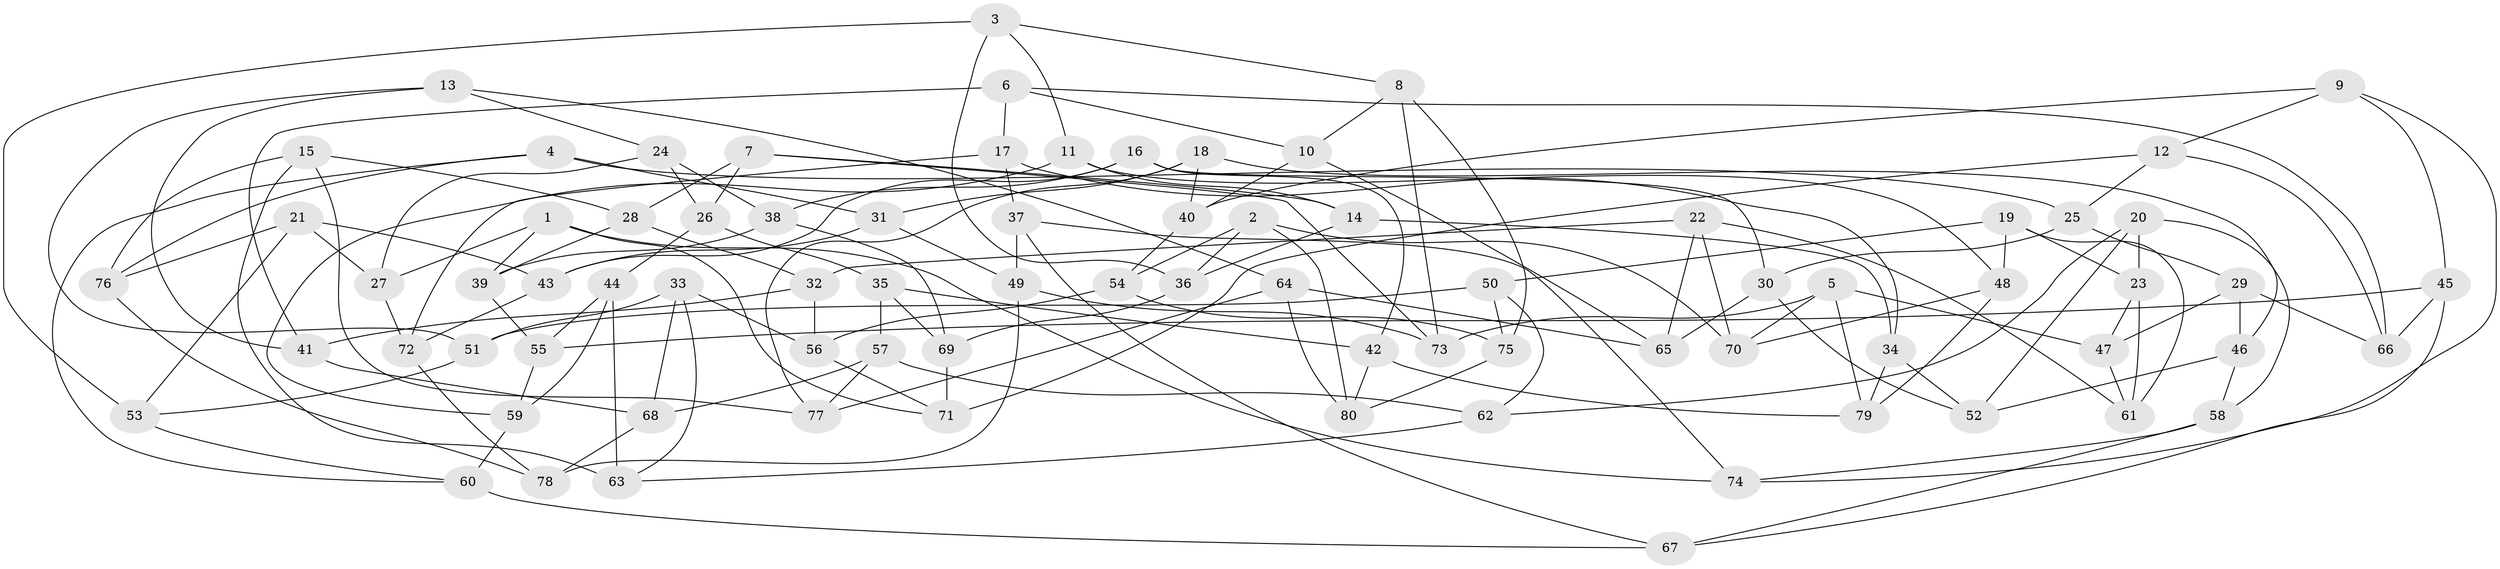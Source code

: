 // Generated by graph-tools (version 1.1) at 2025/16/03/09/25 04:16:22]
// undirected, 80 vertices, 160 edges
graph export_dot {
graph [start="1"]
  node [color=gray90,style=filled];
  1;
  2;
  3;
  4;
  5;
  6;
  7;
  8;
  9;
  10;
  11;
  12;
  13;
  14;
  15;
  16;
  17;
  18;
  19;
  20;
  21;
  22;
  23;
  24;
  25;
  26;
  27;
  28;
  29;
  30;
  31;
  32;
  33;
  34;
  35;
  36;
  37;
  38;
  39;
  40;
  41;
  42;
  43;
  44;
  45;
  46;
  47;
  48;
  49;
  50;
  51;
  52;
  53;
  54;
  55;
  56;
  57;
  58;
  59;
  60;
  61;
  62;
  63;
  64;
  65;
  66;
  67;
  68;
  69;
  70;
  71;
  72;
  73;
  74;
  75;
  76;
  77;
  78;
  79;
  80;
  1 -- 71;
  1 -- 74;
  1 -- 27;
  1 -- 39;
  2 -- 54;
  2 -- 80;
  2 -- 36;
  2 -- 70;
  3 -- 53;
  3 -- 11;
  3 -- 36;
  3 -- 8;
  4 -- 76;
  4 -- 31;
  4 -- 60;
  4 -- 25;
  5 -- 70;
  5 -- 73;
  5 -- 79;
  5 -- 47;
  6 -- 66;
  6 -- 41;
  6 -- 10;
  6 -- 17;
  7 -- 14;
  7 -- 73;
  7 -- 28;
  7 -- 26;
  8 -- 73;
  8 -- 75;
  8 -- 10;
  9 -- 74;
  9 -- 12;
  9 -- 45;
  9 -- 40;
  10 -- 40;
  10 -- 65;
  11 -- 14;
  11 -- 48;
  11 -- 59;
  12 -- 25;
  12 -- 66;
  12 -- 71;
  13 -- 24;
  13 -- 51;
  13 -- 41;
  13 -- 64;
  14 -- 36;
  14 -- 34;
  15 -- 28;
  15 -- 76;
  15 -- 77;
  15 -- 63;
  16 -- 30;
  16 -- 42;
  16 -- 38;
  16 -- 43;
  17 -- 72;
  17 -- 34;
  17 -- 37;
  18 -- 31;
  18 -- 46;
  18 -- 40;
  18 -- 77;
  19 -- 48;
  19 -- 23;
  19 -- 50;
  19 -- 61;
  20 -- 62;
  20 -- 58;
  20 -- 52;
  20 -- 23;
  21 -- 53;
  21 -- 27;
  21 -- 76;
  21 -- 43;
  22 -- 61;
  22 -- 65;
  22 -- 70;
  22 -- 32;
  23 -- 61;
  23 -- 47;
  24 -- 38;
  24 -- 27;
  24 -- 26;
  25 -- 30;
  25 -- 29;
  26 -- 44;
  26 -- 35;
  27 -- 72;
  28 -- 32;
  28 -- 39;
  29 -- 47;
  29 -- 66;
  29 -- 46;
  30 -- 52;
  30 -- 65;
  31 -- 49;
  31 -- 43;
  32 -- 56;
  32 -- 41;
  33 -- 63;
  33 -- 68;
  33 -- 56;
  33 -- 51;
  34 -- 79;
  34 -- 52;
  35 -- 69;
  35 -- 42;
  35 -- 57;
  36 -- 69;
  37 -- 74;
  37 -- 49;
  37 -- 67;
  38 -- 69;
  38 -- 39;
  39 -- 55;
  40 -- 54;
  41 -- 68;
  42 -- 79;
  42 -- 80;
  43 -- 72;
  44 -- 55;
  44 -- 63;
  44 -- 59;
  45 -- 67;
  45 -- 66;
  45 -- 55;
  46 -- 52;
  46 -- 58;
  47 -- 61;
  48 -- 79;
  48 -- 70;
  49 -- 78;
  49 -- 73;
  50 -- 51;
  50 -- 75;
  50 -- 62;
  51 -- 53;
  53 -- 60;
  54 -- 75;
  54 -- 56;
  55 -- 59;
  56 -- 71;
  57 -- 77;
  57 -- 62;
  57 -- 68;
  58 -- 74;
  58 -- 67;
  59 -- 60;
  60 -- 67;
  62 -- 63;
  64 -- 77;
  64 -- 65;
  64 -- 80;
  68 -- 78;
  69 -- 71;
  72 -- 78;
  75 -- 80;
  76 -- 78;
}
